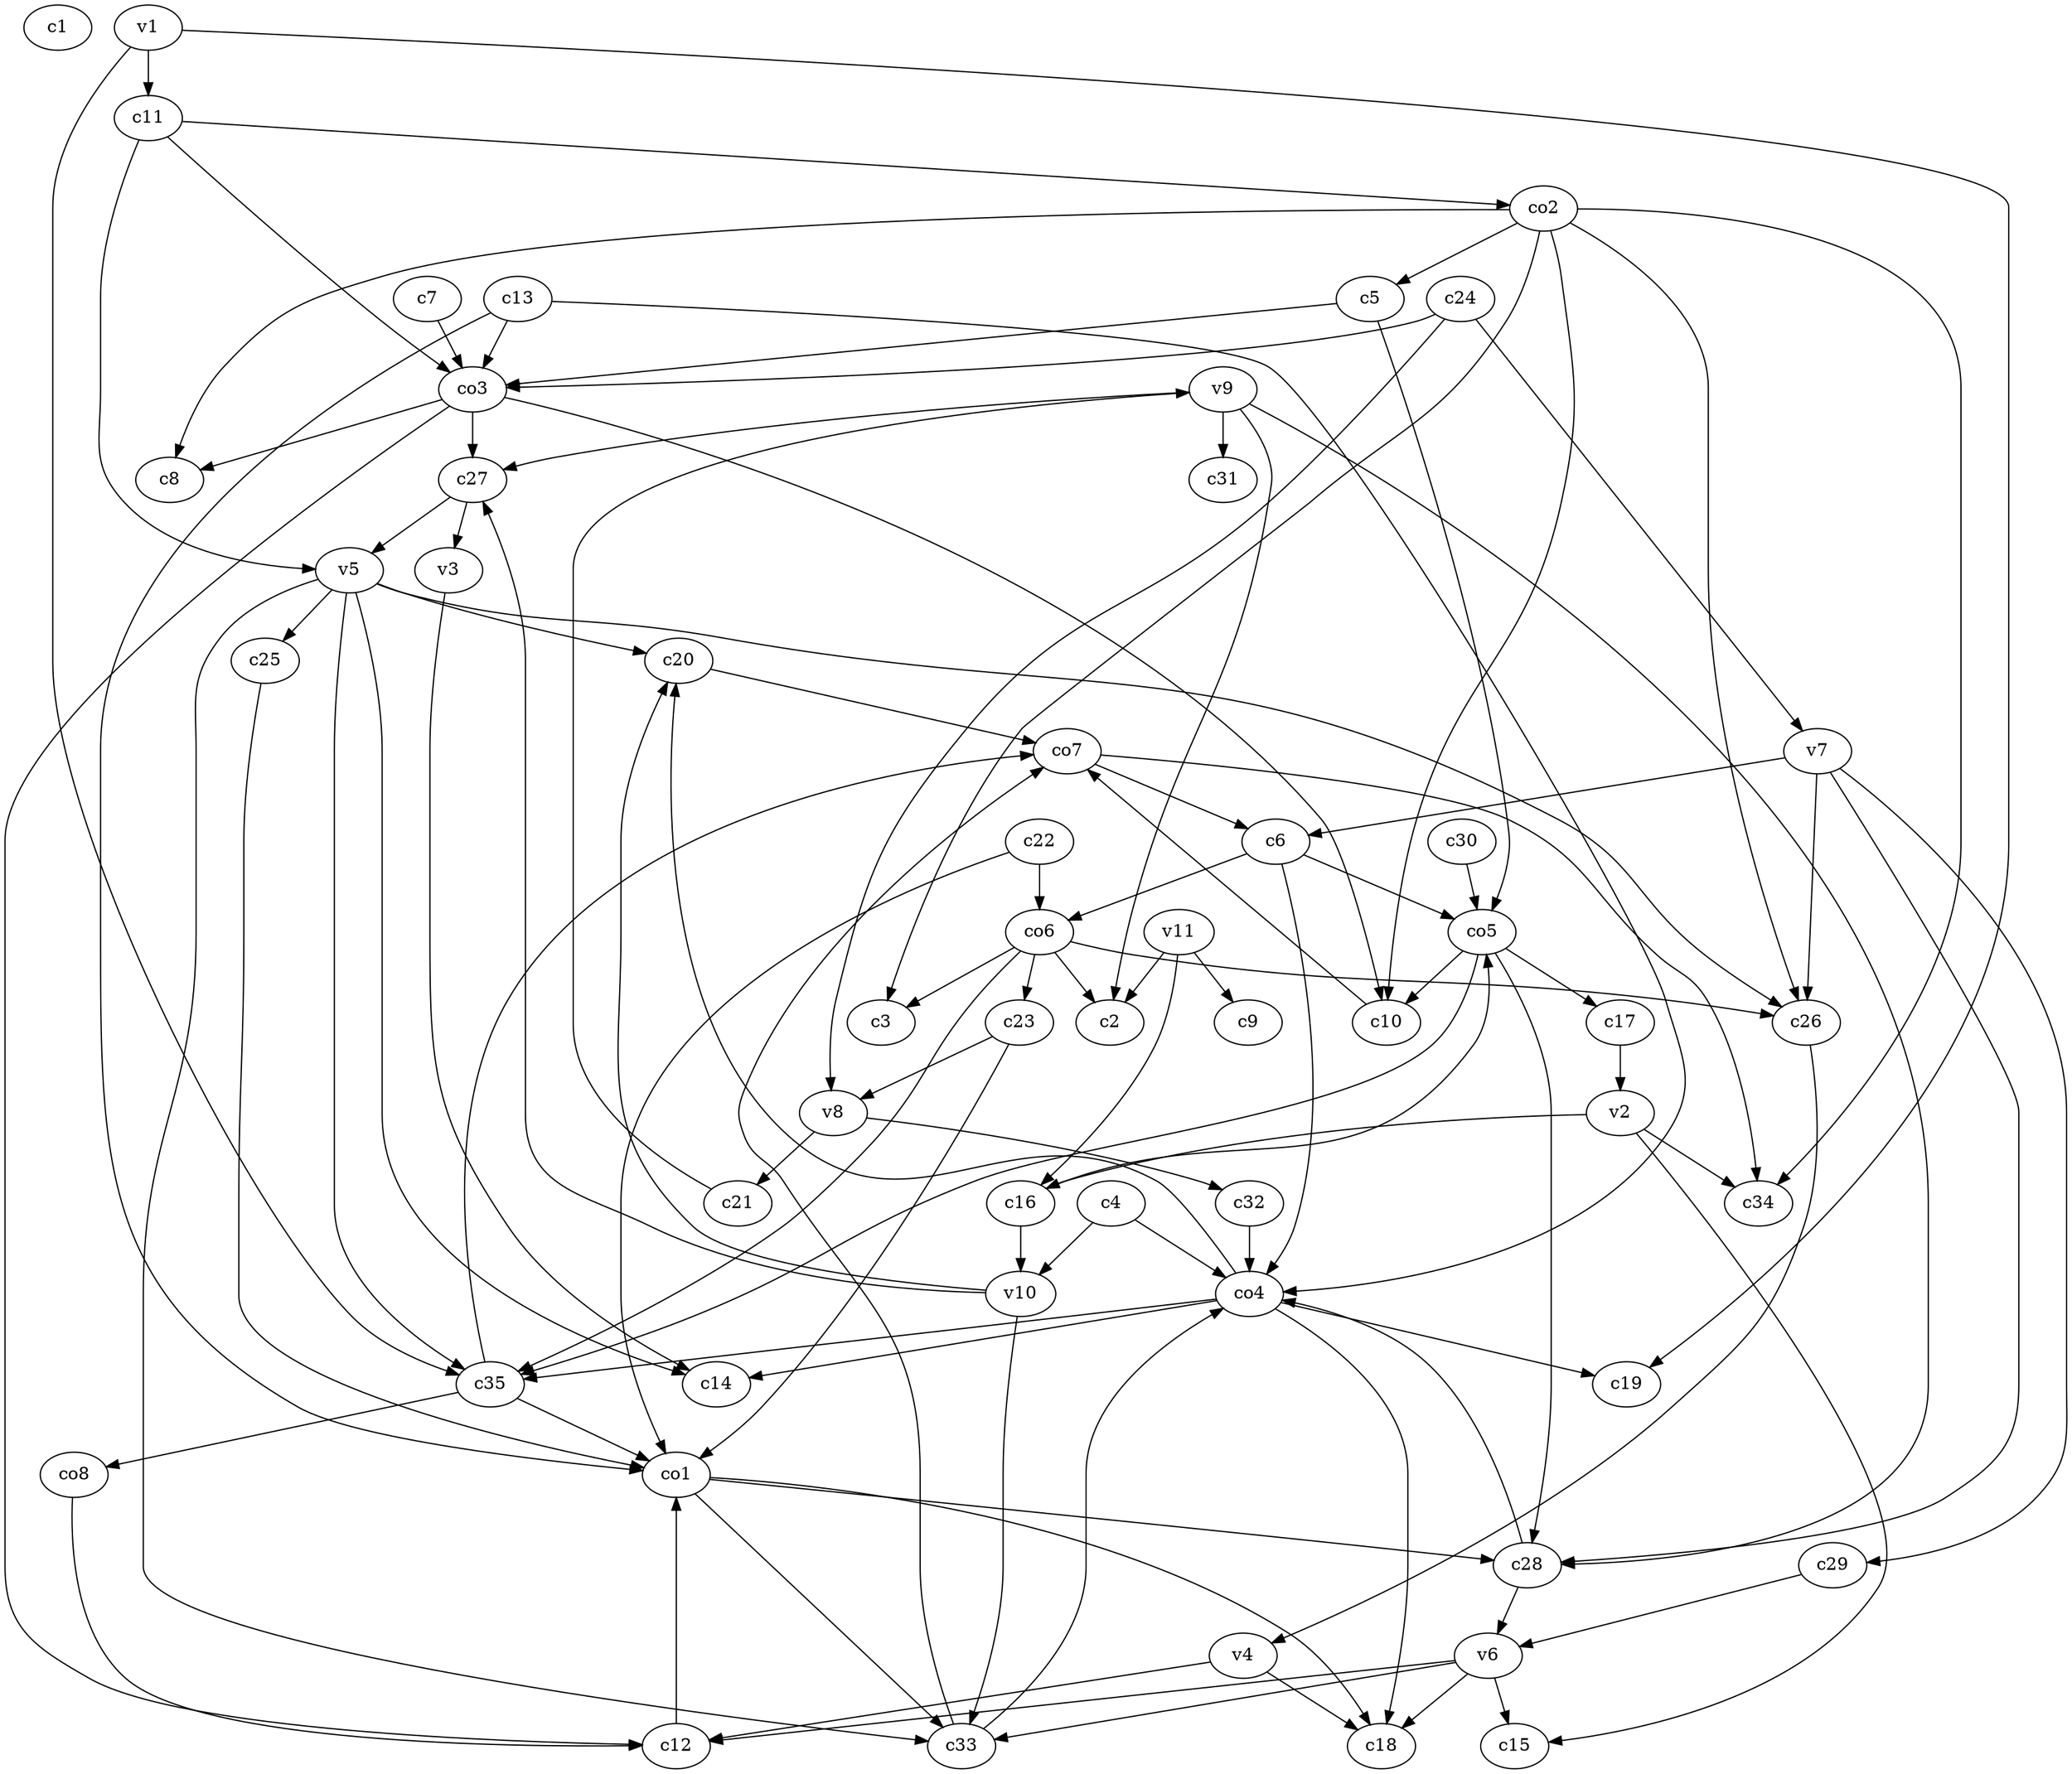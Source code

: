 strict digraph  {
c1;
c2;
c3;
c4;
c5;
c6;
c7;
c8;
c9;
c10;
c11;
c12;
c13;
c14;
c15;
c16;
c17;
c18;
c19;
c20;
c21;
c22;
c23;
c24;
c25;
c26;
c27;
c28;
c29;
c30;
c31;
c32;
c33;
c34;
c35;
v1;
v2;
v3;
v4;
v5;
v6;
v7;
v8;
v9;
v10;
v11;
co1;
co2;
co3;
co4;
co5;
co6;
co7;
co8;
c4 -> co4  [weight=1];
c4 -> v10  [weight=1];
c5 -> co5  [weight=1];
c5 -> co3  [weight=1];
c6 -> co5  [weight=1];
c6 -> co4  [weight=1];
c6 -> co6  [weight=1];
c7 -> co3  [weight=1];
c10 -> co7  [weight=1];
c11 -> co2  [weight=1];
c11 -> v5  [weight=1];
c11 -> co3  [weight=1];
c12 -> co1  [weight=1];
c13 -> co1  [weight=1];
c13 -> co3  [weight=1];
c13 -> co4  [weight=1];
c16 -> co5  [weight=1];
c16 -> v10  [weight=1];
c17 -> v2  [weight=1];
c20 -> co7  [weight=1];
c21 -> v9  [weight=1];
c22 -> co6  [weight=1];
c22 -> co1  [weight=1];
c23 -> v8  [weight=1];
c23 -> co1  [weight=1];
c24 -> v8  [weight=1];
c24 -> v7  [weight=1];
c24 -> co3  [weight=1];
c25 -> co1  [weight=1];
c26 -> v4  [weight=1];
c27 -> v3  [weight=1];
c27 -> v5  [weight=1];
c28 -> v6  [weight=1];
c28 -> co4  [weight=1];
c29 -> v6  [weight=1];
c30 -> co5  [weight=1];
c32 -> co4  [weight=1];
c33 -> co4  [weight=1];
c33 -> co7  [weight=1];
c35 -> co7  [weight=1];
c35 -> co1  [weight=1];
c35 -> co8  [weight=1];
v1 -> c19  [weight=1];
v1 -> c11  [weight=1];
v1 -> c35  [weight=1];
v2 -> c34  [weight=1];
v2 -> c16  [weight=1];
v2 -> c15  [weight=1];
v3 -> c14  [weight=1];
v4 -> c18  [weight=1];
v4 -> c12  [weight=1];
v5 -> c25  [weight=1];
v5 -> c33  [weight=1];
v5 -> c14  [weight=1];
v5 -> c35  [weight=1];
v5 -> c20  [weight=1];
v5 -> c26  [weight=1];
v6 -> c15  [weight=1];
v6 -> c12  [weight=1];
v6 -> c33  [weight=1];
v6 -> c18  [weight=1];
v7 -> c29  [weight=1];
v7 -> c6  [weight=1];
v7 -> c26  [weight=1];
v7 -> c28  [weight=1];
v8 -> c21  [weight=1];
v8 -> c32  [weight=1];
v9 -> c31  [weight=1];
v9 -> c27  [weight=1];
v9 -> c28  [weight=1];
v9 -> c2  [weight=1];
v10 -> c33  [weight=1];
v10 -> c27  [weight=1];
v10 -> c20  [weight=1];
v11 -> c9  [weight=1];
v11 -> c2  [weight=1];
v11 -> c16  [weight=1];
co1 -> c18  [weight=1];
co1 -> c33  [weight=1];
co1 -> c28  [weight=1];
co2 -> c10  [weight=1];
co2 -> c26  [weight=1];
co2 -> c3  [weight=1];
co2 -> c5  [weight=1];
co2 -> c8  [weight=1];
co2 -> c34  [weight=1];
co3 -> c10  [weight=1];
co3 -> c27  [weight=1];
co3 -> c8  [weight=1];
co3 -> c12  [weight=1];
co4 -> c18  [weight=1];
co4 -> c20  [weight=1];
co4 -> c14  [weight=1];
co4 -> c19  [weight=1];
co4 -> c35  [weight=1];
co5 -> c35  [weight=1];
co5 -> c17  [weight=1];
co5 -> c10  [weight=1];
co5 -> c28  [weight=1];
co6 -> c3  [weight=1];
co6 -> c2  [weight=1];
co6 -> c26  [weight=1];
co6 -> c23  [weight=1];
co6 -> c35  [weight=1];
co7 -> c6  [weight=1];
co7 -> c34  [weight=1];
co8 -> c12  [weight=1];
}
